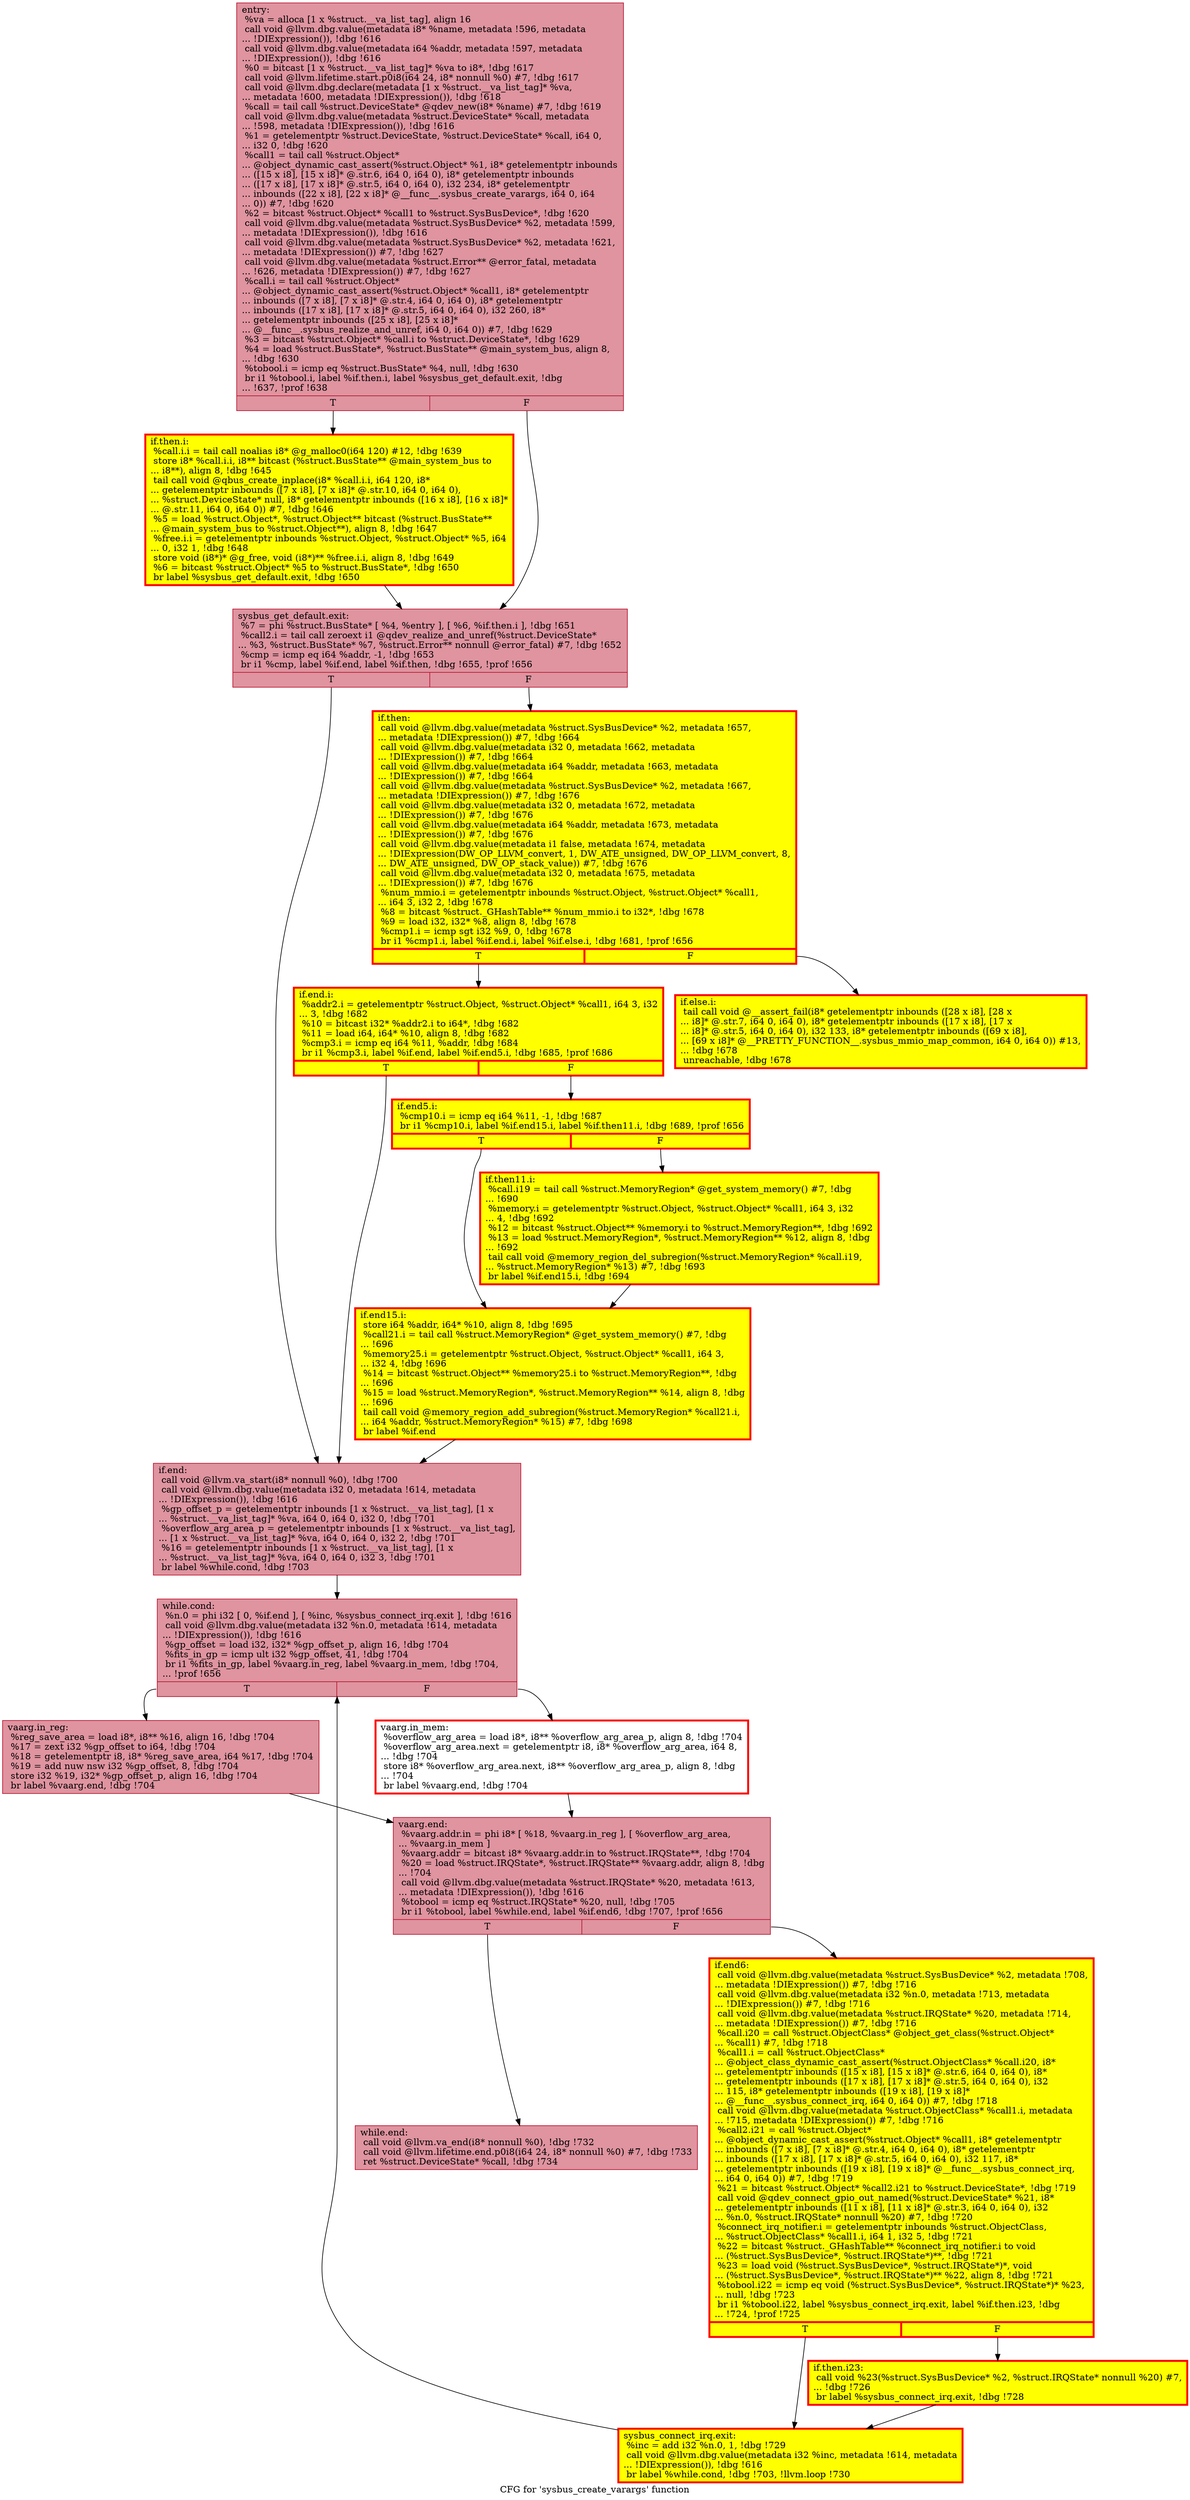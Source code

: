 digraph "CFG for 'sysbus_create_varargs' function" {
	label="CFG for 'sysbus_create_varargs' function";

	Node0x56031ed39d00 [shape=record,color="#b70d28ff", style=filled, fillcolor="#b70d2870",label="{entry:\l  %va = alloca [1 x %struct.__va_list_tag], align 16\l  call void @llvm.dbg.value(metadata i8* %name, metadata !596, metadata\l... !DIExpression()), !dbg !616\l  call void @llvm.dbg.value(metadata i64 %addr, metadata !597, metadata\l... !DIExpression()), !dbg !616\l  %0 = bitcast [1 x %struct.__va_list_tag]* %va to i8*, !dbg !617\l  call void @llvm.lifetime.start.p0i8(i64 24, i8* nonnull %0) #7, !dbg !617\l  call void @llvm.dbg.declare(metadata [1 x %struct.__va_list_tag]* %va,\l... metadata !600, metadata !DIExpression()), !dbg !618\l  %call = tail call %struct.DeviceState* @qdev_new(i8* %name) #7, !dbg !619\l  call void @llvm.dbg.value(metadata %struct.DeviceState* %call, metadata\l... !598, metadata !DIExpression()), !dbg !616\l  %1 = getelementptr %struct.DeviceState, %struct.DeviceState* %call, i64 0,\l... i32 0, !dbg !620\l  %call1 = tail call %struct.Object*\l... @object_dynamic_cast_assert(%struct.Object* %1, i8* getelementptr inbounds\l... ([15 x i8], [15 x i8]* @.str.6, i64 0, i64 0), i8* getelementptr inbounds\l... ([17 x i8], [17 x i8]* @.str.5, i64 0, i64 0), i32 234, i8* getelementptr\l... inbounds ([22 x i8], [22 x i8]* @__func__.sysbus_create_varargs, i64 0, i64\l... 0)) #7, !dbg !620\l  %2 = bitcast %struct.Object* %call1 to %struct.SysBusDevice*, !dbg !620\l  call void @llvm.dbg.value(metadata %struct.SysBusDevice* %2, metadata !599,\l... metadata !DIExpression()), !dbg !616\l  call void @llvm.dbg.value(metadata %struct.SysBusDevice* %2, metadata !621,\l... metadata !DIExpression()) #7, !dbg !627\l  call void @llvm.dbg.value(metadata %struct.Error** @error_fatal, metadata\l... !626, metadata !DIExpression()) #7, !dbg !627\l  %call.i = tail call %struct.Object*\l... @object_dynamic_cast_assert(%struct.Object* %call1, i8* getelementptr\l... inbounds ([7 x i8], [7 x i8]* @.str.4, i64 0, i64 0), i8* getelementptr\l... inbounds ([17 x i8], [17 x i8]* @.str.5, i64 0, i64 0), i32 260, i8*\l... getelementptr inbounds ([25 x i8], [25 x i8]*\l... @__func__.sysbus_realize_and_unref, i64 0, i64 0)) #7, !dbg !629\l  %3 = bitcast %struct.Object* %call.i to %struct.DeviceState*, !dbg !629\l  %4 = load %struct.BusState*, %struct.BusState** @main_system_bus, align 8,\l... !dbg !630\l  %tobool.i = icmp eq %struct.BusState* %4, null, !dbg !630\l  br i1 %tobool.i, label %if.then.i, label %sysbus_get_default.exit, !dbg\l... !637, !prof !638\l|{<s0>T|<s1>F}}"];
	Node0x56031ed39d00:s0 -> Node0x56031ed11280;
	Node0x56031ed39d00:s1 -> Node0x56031ee89e60;
	Node0x56031ed11280 [shape=record,penwidth=3.0, style="filled", color="red", fillcolor="yellow",label="{if.then.i:                                        \l  %call.i.i = tail call noalias i8* @g_malloc0(i64 120) #12, !dbg !639\l  store i8* %call.i.i, i8** bitcast (%struct.BusState** @main_system_bus to\l... i8**), align 8, !dbg !645\l  tail call void @qbus_create_inplace(i8* %call.i.i, i64 120, i8*\l... getelementptr inbounds ([7 x i8], [7 x i8]* @.str.10, i64 0, i64 0),\l... %struct.DeviceState* null, i8* getelementptr inbounds ([16 x i8], [16 x i8]*\l... @.str.11, i64 0, i64 0)) #7, !dbg !646\l  %5 = load %struct.Object*, %struct.Object** bitcast (%struct.BusState**\l... @main_system_bus to %struct.Object**), align 8, !dbg !647\l  %free.i.i = getelementptr inbounds %struct.Object, %struct.Object* %5, i64\l... 0, i32 1, !dbg !648\l  store void (i8*)* @g_free, void (i8*)** %free.i.i, align 8, !dbg !649\l  %6 = bitcast %struct.Object* %5 to %struct.BusState*, !dbg !650\l  br label %sysbus_get_default.exit, !dbg !650\l}"];
	Node0x56031ed11280 -> Node0x56031ee89e60;
	Node0x56031ee89e60 [shape=record,color="#b70d28ff", style=filled, fillcolor="#b70d2870",label="{sysbus_get_default.exit:                          \l  %7 = phi %struct.BusState* [ %4, %entry ], [ %6, %if.then.i ], !dbg !651\l  %call2.i = tail call zeroext i1 @qdev_realize_and_unref(%struct.DeviceState*\l... %3, %struct.BusState* %7, %struct.Error** nonnull @error_fatal) #7, !dbg !652\l  %cmp = icmp eq i64 %addr, -1, !dbg !653\l  br i1 %cmp, label %if.end, label %if.then, !dbg !655, !prof !656\l|{<s0>T|<s1>F}}"];
	Node0x56031ee89e60:s0 -> Node0x56031ed3fb10;
	Node0x56031ee89e60:s1 -> Node0x56031ed400d0;
	Node0x56031ed400d0 [shape=record,penwidth=3.0, style="filled", color="red", fillcolor="yellow",label="{if.then:                                          \l  call void @llvm.dbg.value(metadata %struct.SysBusDevice* %2, metadata !657,\l... metadata !DIExpression()) #7, !dbg !664\l  call void @llvm.dbg.value(metadata i32 0, metadata !662, metadata\l... !DIExpression()) #7, !dbg !664\l  call void @llvm.dbg.value(metadata i64 %addr, metadata !663, metadata\l... !DIExpression()) #7, !dbg !664\l  call void @llvm.dbg.value(metadata %struct.SysBusDevice* %2, metadata !667,\l... metadata !DIExpression()) #7, !dbg !676\l  call void @llvm.dbg.value(metadata i32 0, metadata !672, metadata\l... !DIExpression()) #7, !dbg !676\l  call void @llvm.dbg.value(metadata i64 %addr, metadata !673, metadata\l... !DIExpression()) #7, !dbg !676\l  call void @llvm.dbg.value(metadata i1 false, metadata !674, metadata\l... !DIExpression(DW_OP_LLVM_convert, 1, DW_ATE_unsigned, DW_OP_LLVM_convert, 8,\l... DW_ATE_unsigned, DW_OP_stack_value)) #7, !dbg !676\l  call void @llvm.dbg.value(metadata i32 0, metadata !675, metadata\l... !DIExpression()) #7, !dbg !676\l  %num_mmio.i = getelementptr inbounds %struct.Object, %struct.Object* %call1,\l... i64 3, i32 2, !dbg !678\l  %8 = bitcast %struct._GHashTable** %num_mmio.i to i32*, !dbg !678\l  %9 = load i32, i32* %8, align 8, !dbg !678\l  %cmp1.i = icmp sgt i32 %9, 0, !dbg !678\l  br i1 %cmp1.i, label %if.end.i, label %if.else.i, !dbg !681, !prof !656\l|{<s0>T|<s1>F}}"];
	Node0x56031ed400d0:s0 -> Node0x56031ee83800;
	Node0x56031ed400d0:s1 -> Node0x56031ee8a160;
	Node0x56031ee8a160 [shape=record,penwidth=3.0, style="filled", color="red", fillcolor="yellow",label="{if.else.i:                                        \l  tail call void @__assert_fail(i8* getelementptr inbounds ([28 x i8], [28 x\l... i8]* @.str.7, i64 0, i64 0), i8* getelementptr inbounds ([17 x i8], [17 x\l... i8]* @.str.5, i64 0, i64 0), i32 133, i8* getelementptr inbounds ([69 x i8],\l... [69 x i8]* @__PRETTY_FUNCTION__.sysbus_mmio_map_common, i64 0, i64 0)) #13,\l... !dbg !678\l  unreachable, !dbg !678\l}"];
	Node0x56031ee83800 [shape=record,penwidth=3.0, style="filled", color="red", fillcolor="yellow",label="{if.end.i:                                         \l  %addr2.i = getelementptr %struct.Object, %struct.Object* %call1, i64 3, i32\l... 3, !dbg !682\l  %10 = bitcast i32* %addr2.i to i64*, !dbg !682\l  %11 = load i64, i64* %10, align 8, !dbg !682\l  %cmp3.i = icmp eq i64 %11, %addr, !dbg !684\l  br i1 %cmp3.i, label %if.end, label %if.end5.i, !dbg !685, !prof !686\l|{<s0>T|<s1>F}}"];
	Node0x56031ee83800:s0 -> Node0x56031ed3fb10;
	Node0x56031ee83800:s1 -> Node0x56031ee83980;
	Node0x56031ee83980 [shape=record,penwidth=3.0, style="filled", color="red", fillcolor="yellow",label="{if.end5.i:                                        \l  %cmp10.i = icmp eq i64 %11, -1, !dbg !687\l  br i1 %cmp10.i, label %if.end15.i, label %if.then11.i, !dbg !689, !prof !656\l|{<s0>T|<s1>F}}"];
	Node0x56031ee83980:s0 -> Node0x56031ee83c70;
	Node0x56031ee83980:s1 -> Node0x56031ee83ac0;
	Node0x56031ee83ac0 [shape=record,penwidth=3.0, style="filled", color="red", fillcolor="yellow",label="{if.then11.i:                                      \l  %call.i19 = tail call %struct.MemoryRegion* @get_system_memory() #7, !dbg\l... !690\l  %memory.i = getelementptr %struct.Object, %struct.Object* %call1, i64 3, i32\l... 4, !dbg !692\l  %12 = bitcast %struct.Object** %memory.i to %struct.MemoryRegion**, !dbg !692\l  %13 = load %struct.MemoryRegion*, %struct.MemoryRegion** %12, align 8, !dbg\l... !692\l  tail call void @memory_region_del_subregion(%struct.MemoryRegion* %call.i19,\l... %struct.MemoryRegion* %13) #7, !dbg !693\l  br label %if.end15.i, !dbg !694\l}"];
	Node0x56031ee83ac0 -> Node0x56031ee83c70;
	Node0x56031ee83c70 [shape=record,penwidth=3.0, style="filled", color="red", fillcolor="yellow",label="{if.end15.i:                                       \l  store i64 %addr, i64* %10, align 8, !dbg !695\l  %call21.i = tail call %struct.MemoryRegion* @get_system_memory() #7, !dbg\l... !696\l  %memory25.i = getelementptr %struct.Object, %struct.Object* %call1, i64 3,\l... i32 4, !dbg !696\l  %14 = bitcast %struct.Object** %memory25.i to %struct.MemoryRegion**, !dbg\l... !696\l  %15 = load %struct.MemoryRegion*, %struct.MemoryRegion** %14, align 8, !dbg\l... !696\l  tail call void @memory_region_add_subregion(%struct.MemoryRegion* %call21.i,\l... i64 %addr, %struct.MemoryRegion* %15) #7, !dbg !698\l  br label %if.end\l}"];
	Node0x56031ee83c70 -> Node0x56031ed3fb10;
	Node0x56031ed3fb10 [shape=record,color="#b70d28ff", style=filled, fillcolor="#b70d2870",label="{if.end:                                           \l  call void @llvm.va_start(i8* nonnull %0), !dbg !700\l  call void @llvm.dbg.value(metadata i32 0, metadata !614, metadata\l... !DIExpression()), !dbg !616\l  %gp_offset_p = getelementptr inbounds [1 x %struct.__va_list_tag], [1 x\l... %struct.__va_list_tag]* %va, i64 0, i64 0, i32 0, !dbg !701\l  %overflow_arg_area_p = getelementptr inbounds [1 x %struct.__va_list_tag],\l... [1 x %struct.__va_list_tag]* %va, i64 0, i64 0, i32 2, !dbg !701\l  %16 = getelementptr inbounds [1 x %struct.__va_list_tag], [1 x\l... %struct.__va_list_tag]* %va, i64 0, i64 0, i32 3, !dbg !701\l  br label %while.cond, !dbg !703\l}"];
	Node0x56031ed3fb10 -> Node0x56031ed416d0;
	Node0x56031ed416d0 [shape=record,color="#b70d28ff", style=filled, fillcolor="#b70d2870",label="{while.cond:                                       \l  %n.0 = phi i32 [ 0, %if.end ], [ %inc, %sysbus_connect_irq.exit ], !dbg !616\l  call void @llvm.dbg.value(metadata i32 %n.0, metadata !614, metadata\l... !DIExpression()), !dbg !616\l  %gp_offset = load i32, i32* %gp_offset_p, align 16, !dbg !704\l  %fits_in_gp = icmp ult i32 %gp_offset, 41, !dbg !704\l  br i1 %fits_in_gp, label %vaarg.in_reg, label %vaarg.in_mem, !dbg !704,\l... !prof !656\l|{<s0>T|<s1>F}}"];
	Node0x56031ed416d0:s0 -> Node0x56031ed42120;
	Node0x56031ed416d0:s1 -> Node0x56031ed421a0;
	Node0x56031ed42120 [shape=record,color="#b70d28ff", style=filled, fillcolor="#b70d2870",label="{vaarg.in_reg:                                     \l  %reg_save_area = load i8*, i8** %16, align 16, !dbg !704\l  %17 = zext i32 %gp_offset to i64, !dbg !704\l  %18 = getelementptr i8, i8* %reg_save_area, i64 %17, !dbg !704\l  %19 = add nuw nsw i32 %gp_offset, 8, !dbg !704\l  store i32 %19, i32* %gp_offset_p, align 16, !dbg !704\l  br label %vaarg.end, !dbg !704\l}"];
	Node0x56031ed42120 -> Node0x56031ed42220;
	Node0x56031ed421a0 [shape=record,penwidth=3.0, color="red",label="{vaarg.in_mem:                                     \l  %overflow_arg_area = load i8*, i8** %overflow_arg_area_p, align 8, !dbg !704\l  %overflow_arg_area.next = getelementptr i8, i8* %overflow_arg_area, i64 8,\l... !dbg !704\l  store i8* %overflow_arg_area.next, i8** %overflow_arg_area_p, align 8, !dbg\l... !704\l  br label %vaarg.end, !dbg !704\l}"];
	Node0x56031ed421a0 -> Node0x56031ed42220;
	Node0x56031ed42220 [shape=record,color="#b70d28ff", style=filled, fillcolor="#b70d2870",label="{vaarg.end:                                        \l  %vaarg.addr.in = phi i8* [ %18, %vaarg.in_reg ], [ %overflow_arg_area,\l... %vaarg.in_mem ]\l  %vaarg.addr = bitcast i8* %vaarg.addr.in to %struct.IRQState**, !dbg !704\l  %20 = load %struct.IRQState*, %struct.IRQState** %vaarg.addr, align 8, !dbg\l... !704\l  call void @llvm.dbg.value(metadata %struct.IRQState* %20, metadata !613,\l... metadata !DIExpression()), !dbg !616\l  %tobool = icmp eq %struct.IRQState* %20, null, !dbg !705\l  br i1 %tobool, label %while.end, label %if.end6, !dbg !707, !prof !656\l|{<s0>T|<s1>F}}"];
	Node0x56031ed42220:s0 -> Node0x56031ed417f0;
	Node0x56031ed42220:s1 -> Node0x56031ed42e20;
	Node0x56031ed42e20 [shape=record,penwidth=3.0, style="filled", color="red", fillcolor="yellow",label="{if.end6:                                          \l  call void @llvm.dbg.value(metadata %struct.SysBusDevice* %2, metadata !708,\l... metadata !DIExpression()) #7, !dbg !716\l  call void @llvm.dbg.value(metadata i32 %n.0, metadata !713, metadata\l... !DIExpression()) #7, !dbg !716\l  call void @llvm.dbg.value(metadata %struct.IRQState* %20, metadata !714,\l... metadata !DIExpression()) #7, !dbg !716\l  %call.i20 = call %struct.ObjectClass* @object_get_class(%struct.Object*\l... %call1) #7, !dbg !718\l  %call1.i = call %struct.ObjectClass*\l... @object_class_dynamic_cast_assert(%struct.ObjectClass* %call.i20, i8*\l... getelementptr inbounds ([15 x i8], [15 x i8]* @.str.6, i64 0, i64 0), i8*\l... getelementptr inbounds ([17 x i8], [17 x i8]* @.str.5, i64 0, i64 0), i32\l... 115, i8* getelementptr inbounds ([19 x i8], [19 x i8]*\l... @__func__.sysbus_connect_irq, i64 0, i64 0)) #7, !dbg !718\l  call void @llvm.dbg.value(metadata %struct.ObjectClass* %call1.i, metadata\l... !715, metadata !DIExpression()) #7, !dbg !716\l  %call2.i21 = call %struct.Object*\l... @object_dynamic_cast_assert(%struct.Object* %call1, i8* getelementptr\l... inbounds ([7 x i8], [7 x i8]* @.str.4, i64 0, i64 0), i8* getelementptr\l... inbounds ([17 x i8], [17 x i8]* @.str.5, i64 0, i64 0), i32 117, i8*\l... getelementptr inbounds ([19 x i8], [19 x i8]* @__func__.sysbus_connect_irq,\l... i64 0, i64 0)) #7, !dbg !719\l  %21 = bitcast %struct.Object* %call2.i21 to %struct.DeviceState*, !dbg !719\l  call void @qdev_connect_gpio_out_named(%struct.DeviceState* %21, i8*\l... getelementptr inbounds ([11 x i8], [11 x i8]* @.str.3, i64 0, i64 0), i32\l... %n.0, %struct.IRQState* nonnull %20) #7, !dbg !720\l  %connect_irq_notifier.i = getelementptr inbounds %struct.ObjectClass,\l... %struct.ObjectClass* %call1.i, i64 1, i32 5, !dbg !721\l  %22 = bitcast %struct._GHashTable** %connect_irq_notifier.i to void\l... (%struct.SysBusDevice*, %struct.IRQState*)**, !dbg !721\l  %23 = load void (%struct.SysBusDevice*, %struct.IRQState*)*, void\l... (%struct.SysBusDevice*, %struct.IRQState*)** %22, align 8, !dbg !721\l  %tobool.i22 = icmp eq void (%struct.SysBusDevice*, %struct.IRQState*)* %23,\l... null, !dbg !723\l  br i1 %tobool.i22, label %sysbus_connect_irq.exit, label %if.then.i23, !dbg\l... !724, !prof !725\l|{<s0>T|<s1>F}}"];
	Node0x56031ed42e20:s0 -> Node0x56031ee7f960;
	Node0x56031ed42e20:s1 -> Node0x56031ee7f660;
	Node0x56031ee7f660 [shape=record,penwidth=3.0, style="filled", color="red", fillcolor="yellow",label="{if.then.i23:                                      \l  call void %23(%struct.SysBusDevice* %2, %struct.IRQState* nonnull %20) #7,\l... !dbg !726\l  br label %sysbus_connect_irq.exit, !dbg !728\l}"];
	Node0x56031ee7f660 -> Node0x56031ee7f960;
	Node0x56031ee7f960 [shape=record,penwidth=3.0, style="filled", color="red", fillcolor="yellow",label="{sysbus_connect_irq.exit:                          \l  %inc = add i32 %n.0, 1, !dbg !729\l  call void @llvm.dbg.value(metadata i32 %inc, metadata !614, metadata\l... !DIExpression()), !dbg !616\l  br label %while.cond, !dbg !703, !llvm.loop !730\l}"];
	Node0x56031ee7f960 -> Node0x56031ed416d0;
	Node0x56031ed417f0 [shape=record,color="#b70d28ff", style=filled, fillcolor="#b70d2870",label="{while.end:                                        \l  call void @llvm.va_end(i8* nonnull %0), !dbg !732\l  call void @llvm.lifetime.end.p0i8(i64 24, i8* nonnull %0) #7, !dbg !733\l  ret %struct.DeviceState* %call, !dbg !734\l}"];
}
